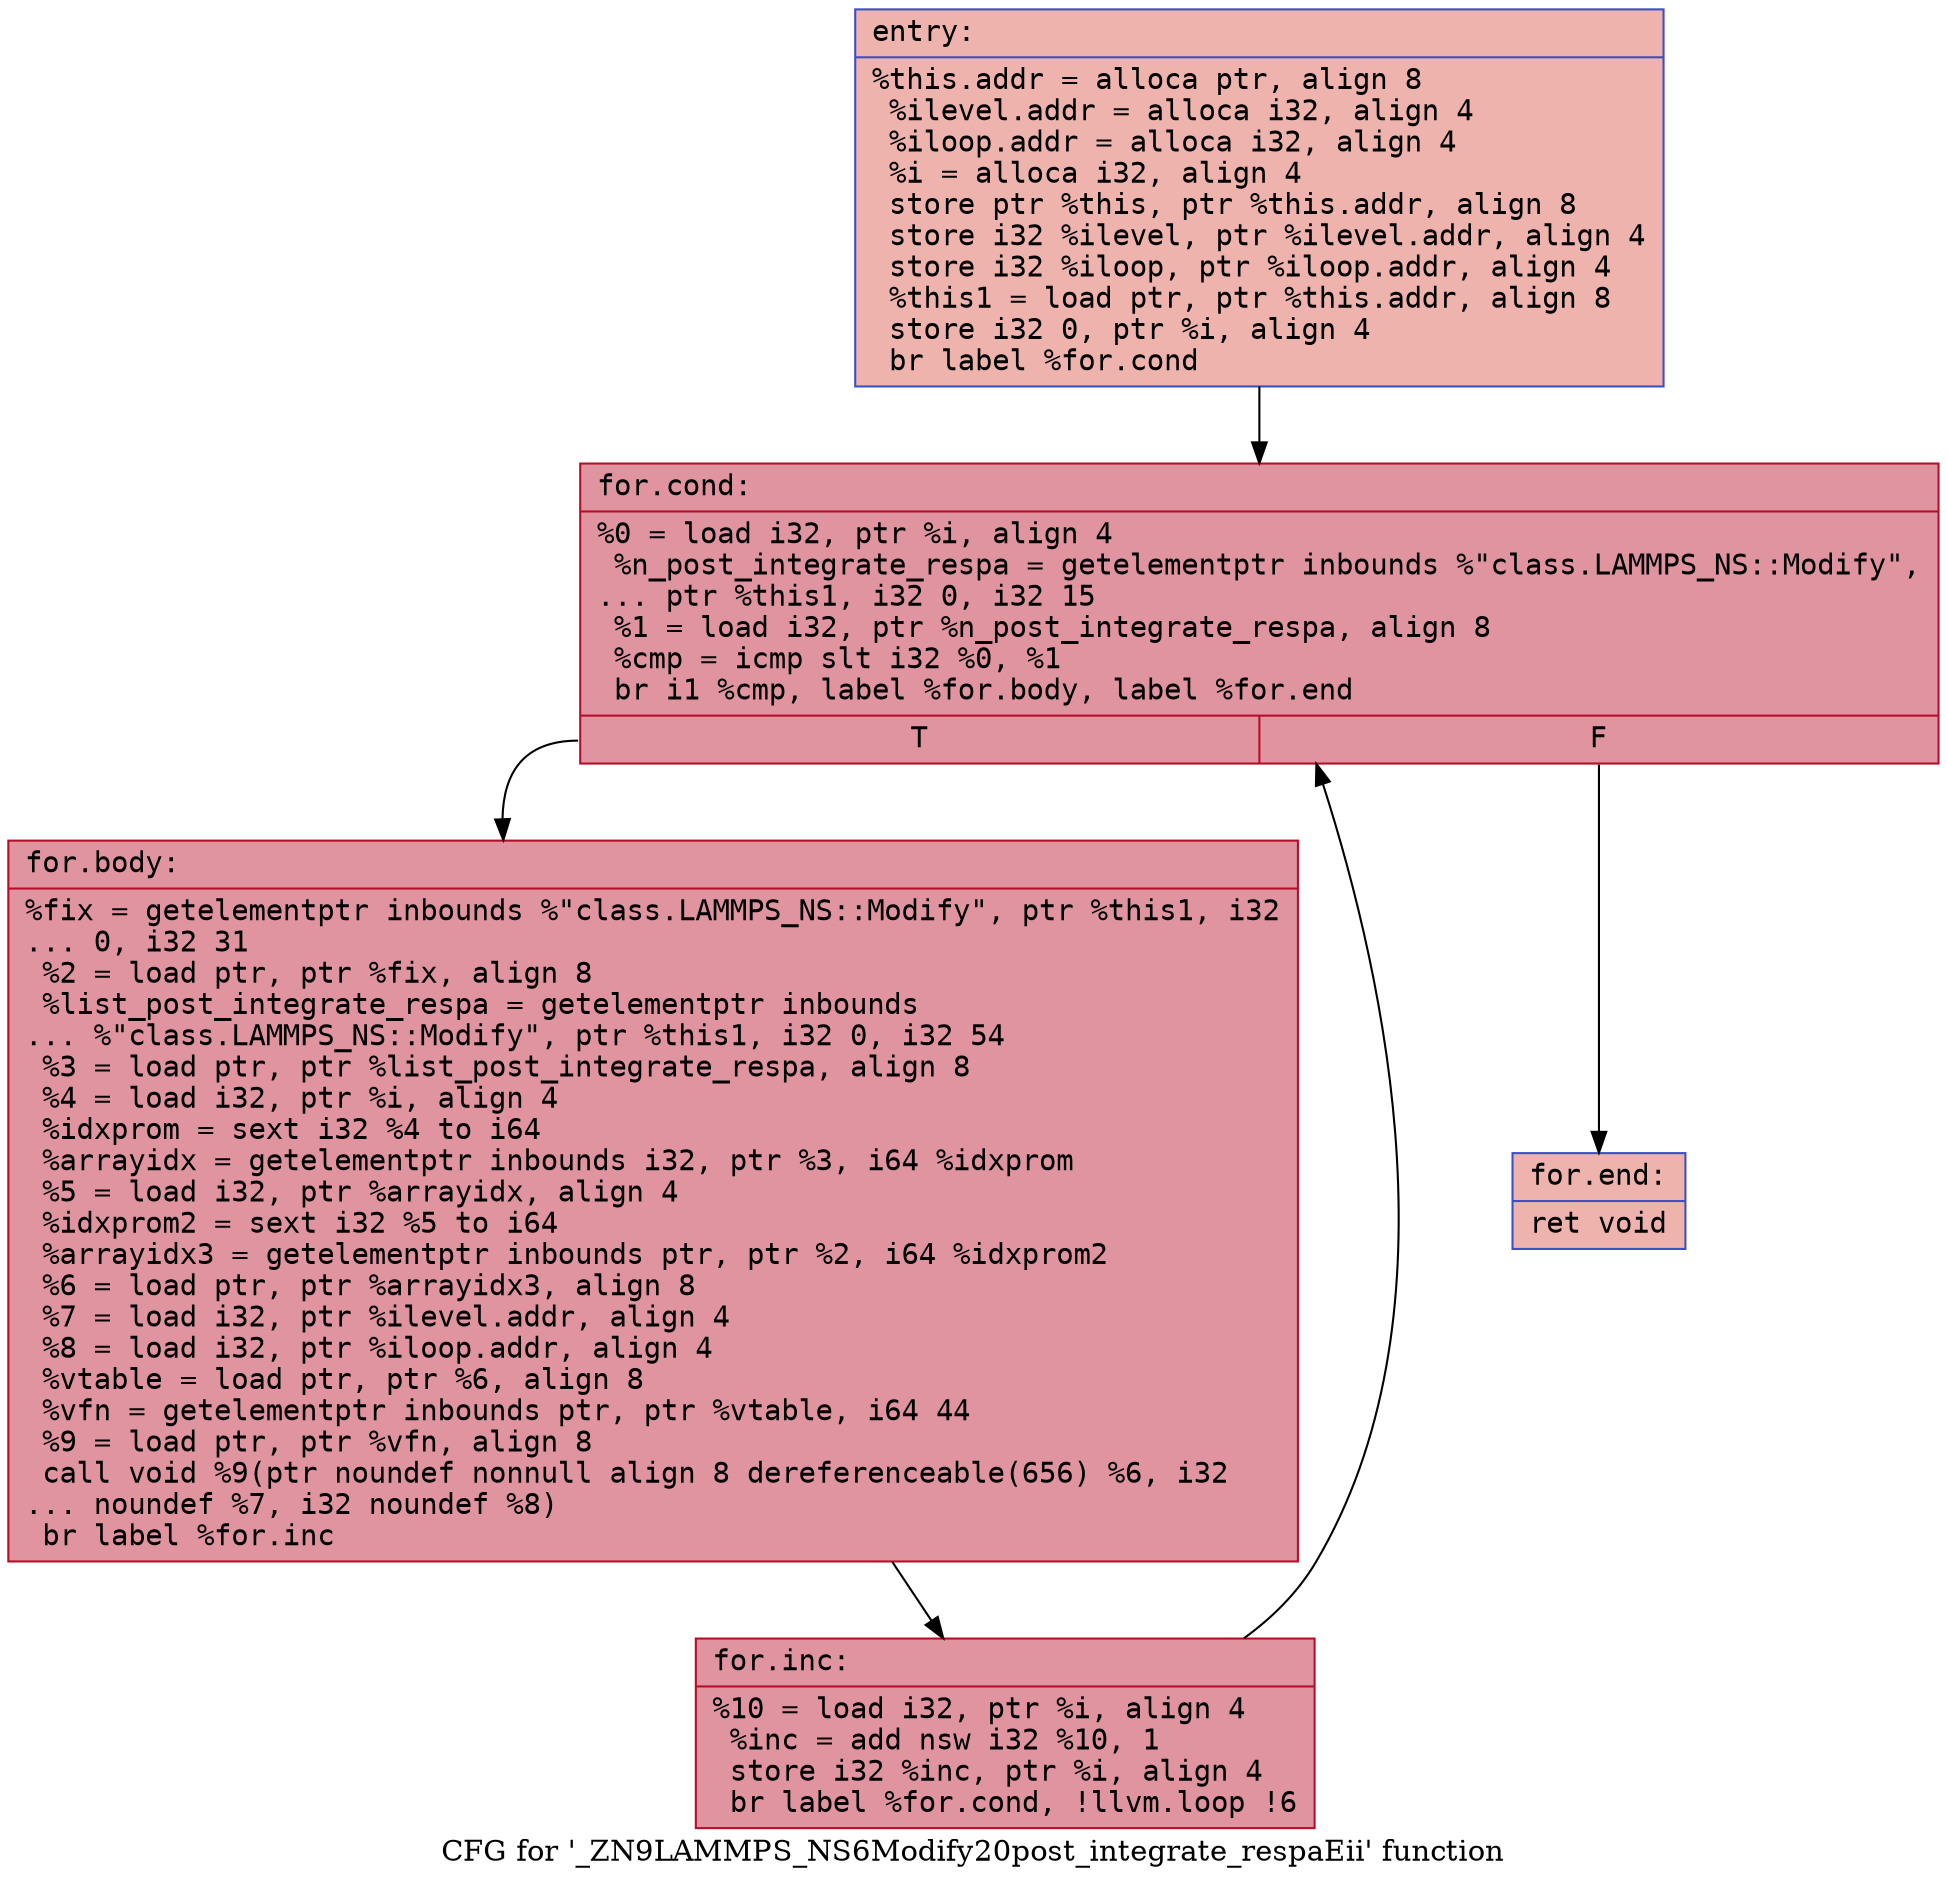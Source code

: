 digraph "CFG for '_ZN9LAMMPS_NS6Modify20post_integrate_respaEii' function" {
	label="CFG for '_ZN9LAMMPS_NS6Modify20post_integrate_respaEii' function";

	Node0x561f162e25e0 [shape=record,color="#3d50c3ff", style=filled, fillcolor="#d6524470" fontname="Courier",label="{entry:\l|  %this.addr = alloca ptr, align 8\l  %ilevel.addr = alloca i32, align 4\l  %iloop.addr = alloca i32, align 4\l  %i = alloca i32, align 4\l  store ptr %this, ptr %this.addr, align 8\l  store i32 %ilevel, ptr %ilevel.addr, align 4\l  store i32 %iloop, ptr %iloop.addr, align 4\l  %this1 = load ptr, ptr %this.addr, align 8\l  store i32 0, ptr %i, align 4\l  br label %for.cond\l}"];
	Node0x561f162e25e0 -> Node0x561f162e2b50[tooltip="entry -> for.cond\nProbability 100.00%" ];
	Node0x561f162e2b50 [shape=record,color="#b70d28ff", style=filled, fillcolor="#b70d2870" fontname="Courier",label="{for.cond:\l|  %0 = load i32, ptr %i, align 4\l  %n_post_integrate_respa = getelementptr inbounds %\"class.LAMMPS_NS::Modify\",\l... ptr %this1, i32 0, i32 15\l  %1 = load i32, ptr %n_post_integrate_respa, align 8\l  %cmp = icmp slt i32 %0, %1\l  br i1 %cmp, label %for.body, label %for.end\l|{<s0>T|<s1>F}}"];
	Node0x561f162e2b50:s0 -> Node0x561f162e2f70[tooltip="for.cond -> for.body\nProbability 96.88%" ];
	Node0x561f162e2b50:s1 -> Node0x561f162e24c0[tooltip="for.cond -> for.end\nProbability 3.12%" ];
	Node0x561f162e2f70 [shape=record,color="#b70d28ff", style=filled, fillcolor="#b70d2870" fontname="Courier",label="{for.body:\l|  %fix = getelementptr inbounds %\"class.LAMMPS_NS::Modify\", ptr %this1, i32\l... 0, i32 31\l  %2 = load ptr, ptr %fix, align 8\l  %list_post_integrate_respa = getelementptr inbounds\l... %\"class.LAMMPS_NS::Modify\", ptr %this1, i32 0, i32 54\l  %3 = load ptr, ptr %list_post_integrate_respa, align 8\l  %4 = load i32, ptr %i, align 4\l  %idxprom = sext i32 %4 to i64\l  %arrayidx = getelementptr inbounds i32, ptr %3, i64 %idxprom\l  %5 = load i32, ptr %arrayidx, align 4\l  %idxprom2 = sext i32 %5 to i64\l  %arrayidx3 = getelementptr inbounds ptr, ptr %2, i64 %idxprom2\l  %6 = load ptr, ptr %arrayidx3, align 8\l  %7 = load i32, ptr %ilevel.addr, align 4\l  %8 = load i32, ptr %iloop.addr, align 4\l  %vtable = load ptr, ptr %6, align 8\l  %vfn = getelementptr inbounds ptr, ptr %vtable, i64 44\l  %9 = load ptr, ptr %vfn, align 8\l  call void %9(ptr noundef nonnull align 8 dereferenceable(656) %6, i32\l... noundef %7, i32 noundef %8)\l  br label %for.inc\l}"];
	Node0x561f162e2f70 -> Node0x561f162e3c30[tooltip="for.body -> for.inc\nProbability 100.00%" ];
	Node0x561f162e3c30 [shape=record,color="#b70d28ff", style=filled, fillcolor="#b70d2870" fontname="Courier",label="{for.inc:\l|  %10 = load i32, ptr %i, align 4\l  %inc = add nsw i32 %10, 1\l  store i32 %inc, ptr %i, align 4\l  br label %for.cond, !llvm.loop !6\l}"];
	Node0x561f162e3c30 -> Node0x561f162e2b50[tooltip="for.inc -> for.cond\nProbability 100.00%" ];
	Node0x561f162e24c0 [shape=record,color="#3d50c3ff", style=filled, fillcolor="#d6524470" fontname="Courier",label="{for.end:\l|  ret void\l}"];
}
